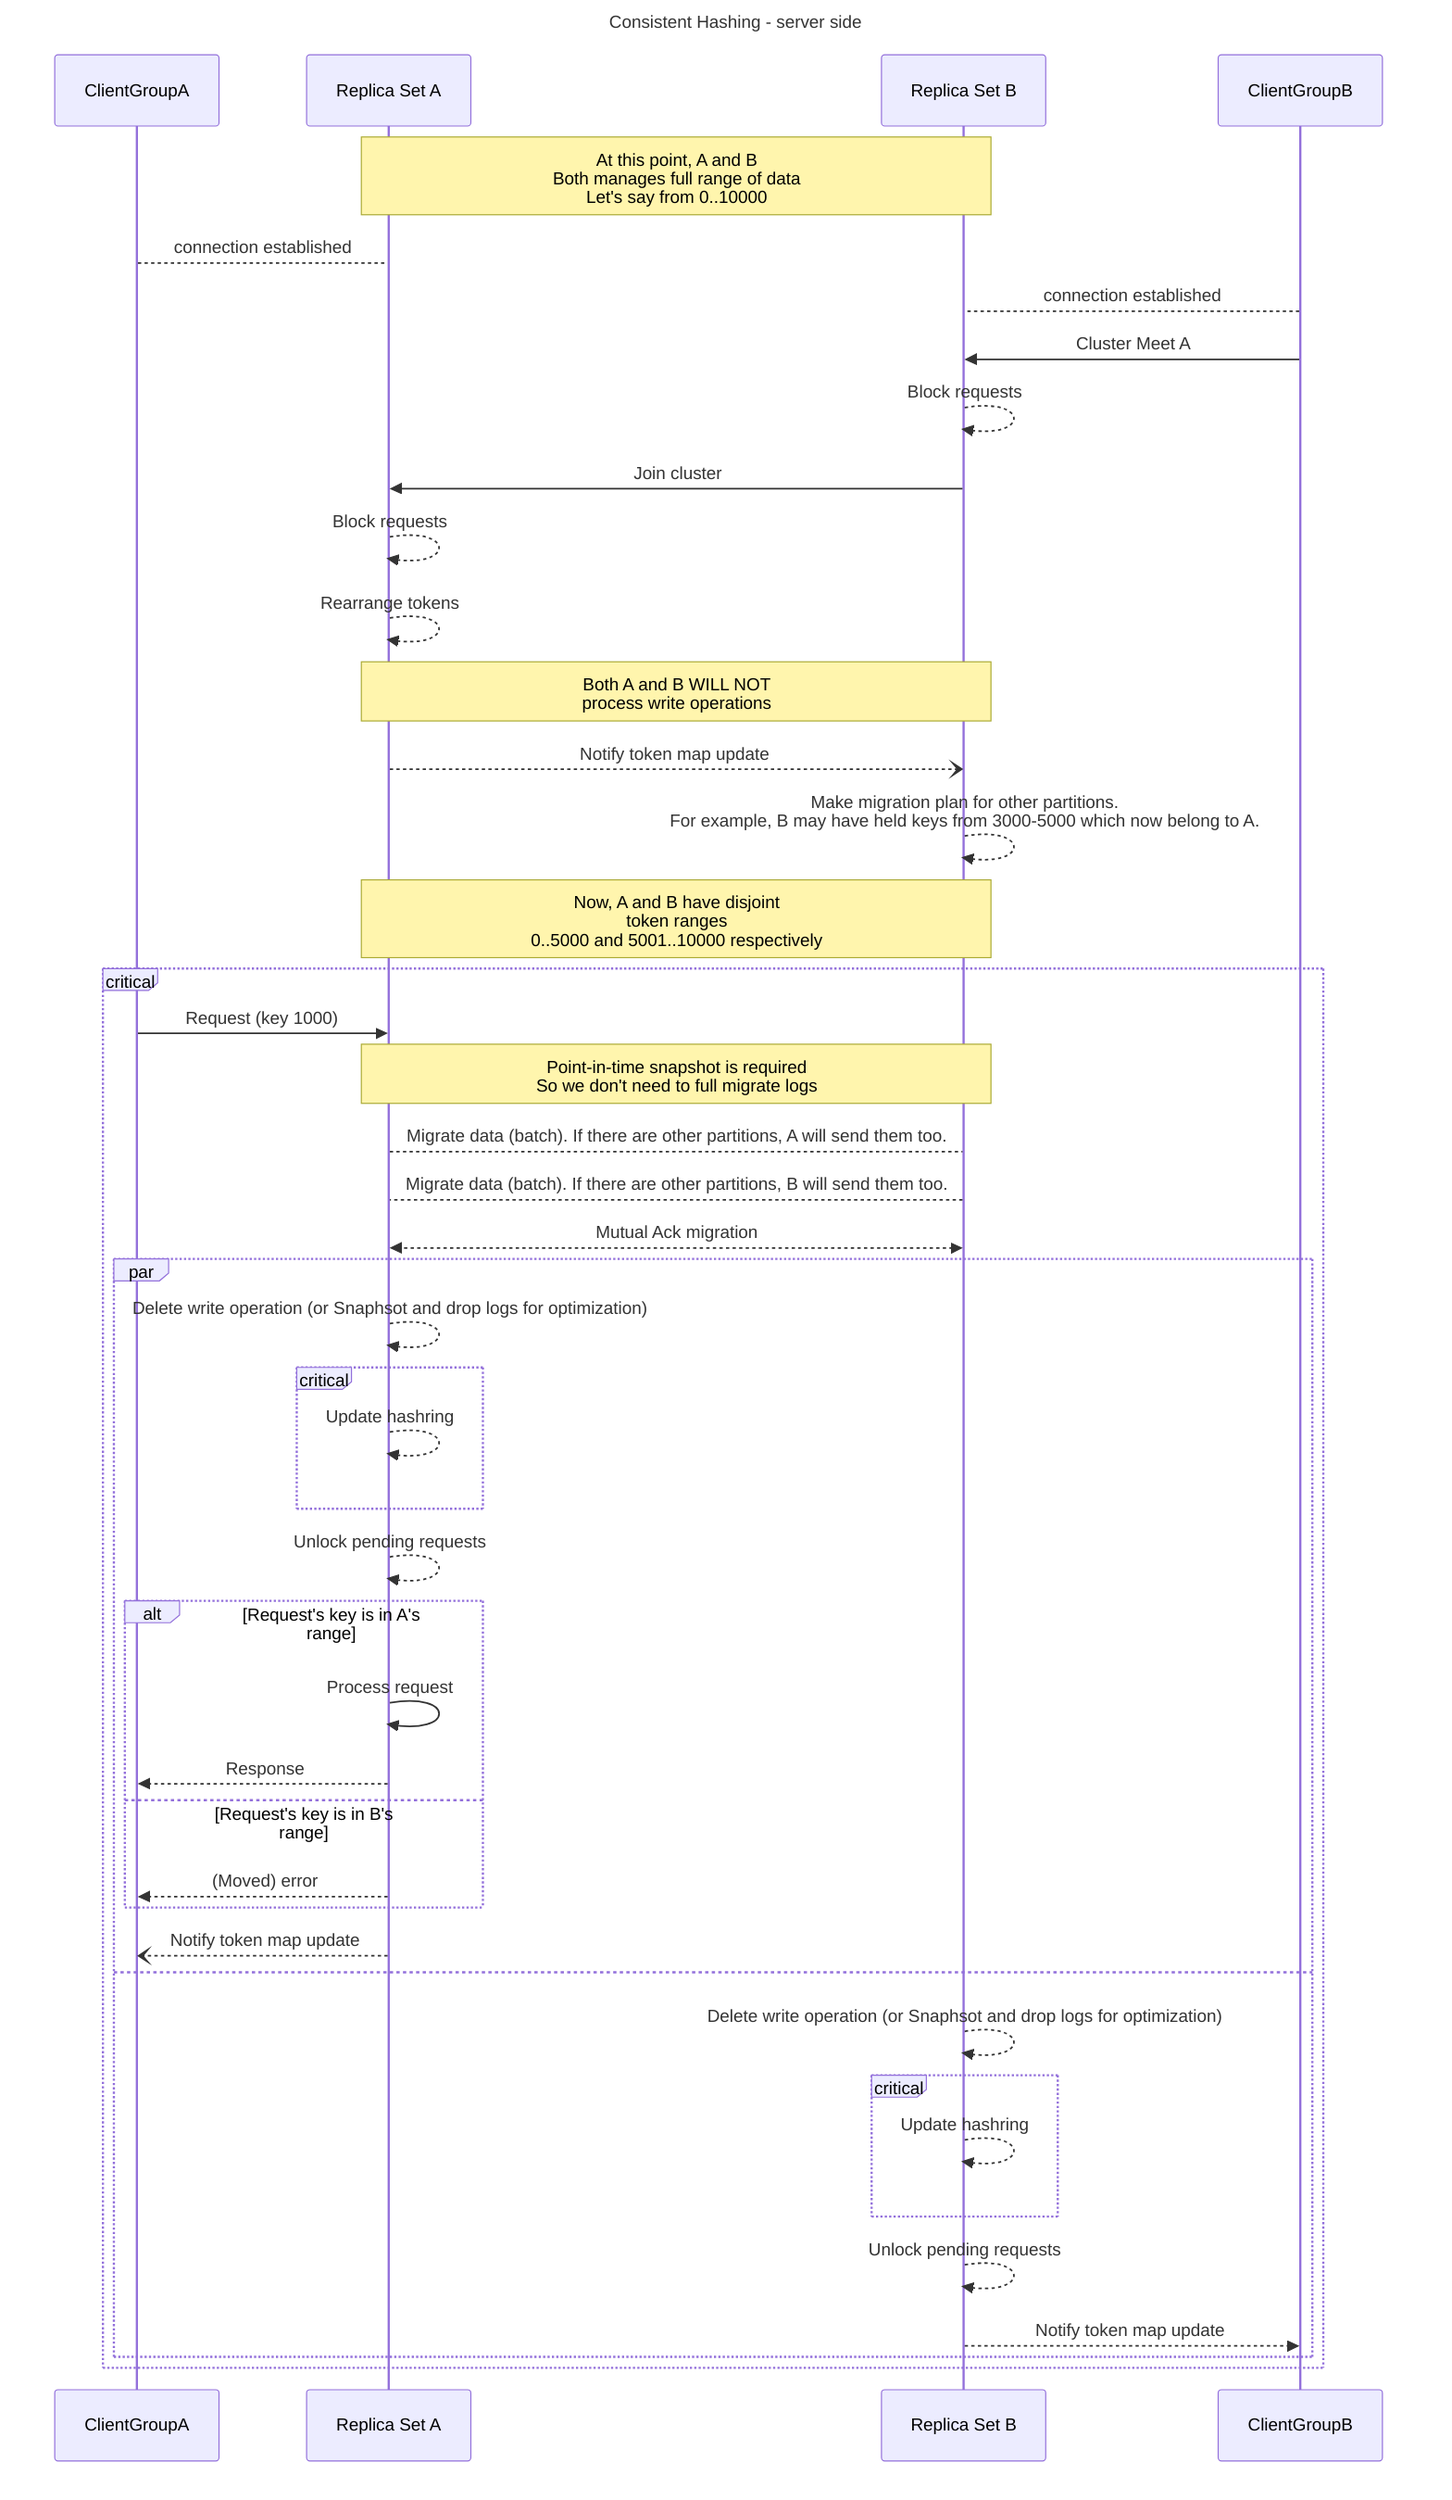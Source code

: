 ---
title: Consistent Hashing - server side
---
sequenceDiagram
    participant C1 as ClientGroupA
    
    participant A as Replica Set A
    participant B as Replica Set B
    
    participant C2 as ClientGroupB


    Note over A,B : At this point, A and B<br>Both manages full range of data<br>Let's say from 0..10000
    
    C1 --> A: connection established
    C2 --> B: connection established

    C2 ->> B: Cluster Meet A

    B -->> B : Block requests
    B ->> A : Join cluster
    A -->> A: Block requests
    A -->> A: Rearrange tokens

    note over A,B : Both A and B WILL NOT<br>process write operations

    
    A --) B : Notify token map update
    B -->> B : Make migration plan for other partitions.<br>For example, B may have held keys from 3000-5000 which now belong to A.
    
    Note over A,B: Now, A and B have disjoint<br>token ranges<br>0..5000 and 5001..10000 respectively

    critical 
    C1 ->> A: Request (key 1000)

        Note over A, B: Point-in-time snapshot is required<br>So we don't need to full migrate logs
        
        A --> B: Migrate data (batch). If there are other partitions, A will send them too.
        B --> A: Migrate data (batch). If there are other partitions, B will send them too.

        %% The following may involves multi step migrations depending on the size of data
        B <<-->> A: Mutual Ack migration

        par 
            A -->> A: Delete write operation (or Snaphsot and drop logs for optimization)
            critical 
                A -->> A: Update hashring
            end 
            A -->> A: Unlock pending requests
            alt Request's key is in A's range
                A ->> A: Process request
                A -->> C1: Response
            else Request's key is in B's range
                A -->> C1: (Moved) error
            end

            
            A --) C1 : Notify token map update
        and
            B -->> B: Delete write operation (or Snaphsot and drop logs for optimization)
            critical 
                B -->> B: Update hashring
            end 
            B -->> B: Unlock pending requests
            B -->> C2 : Notify token map update
        end
    end